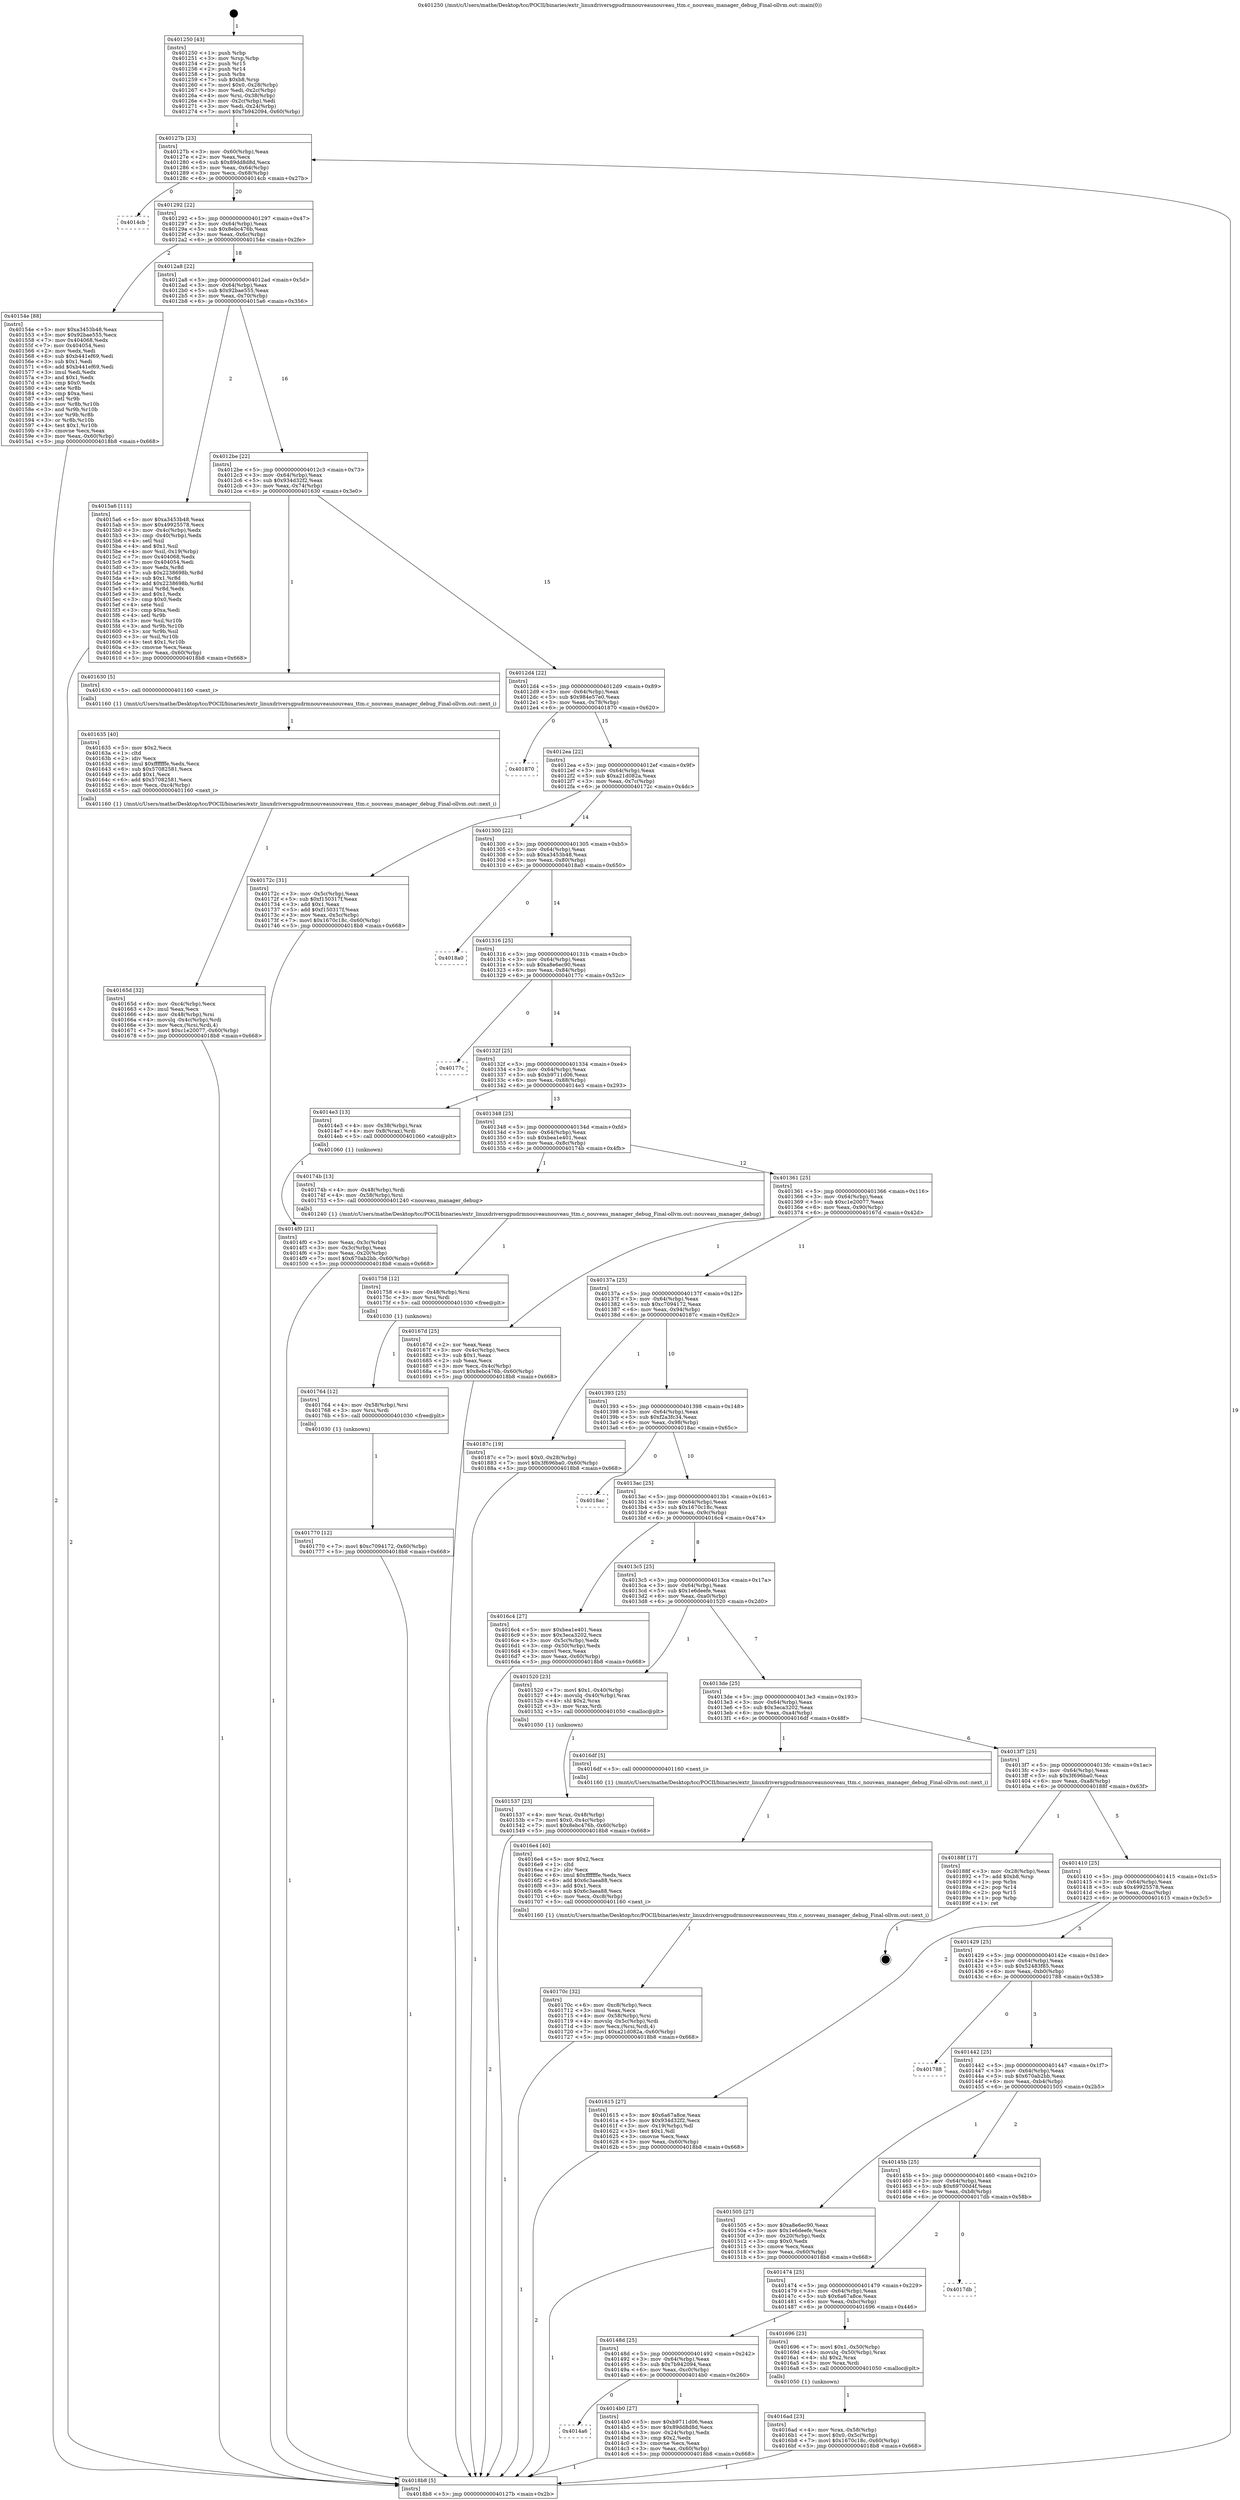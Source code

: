 digraph "0x401250" {
  label = "0x401250 (/mnt/c/Users/mathe/Desktop/tcc/POCII/binaries/extr_linuxdriversgpudrmnouveaunouveau_ttm.c_nouveau_manager_debug_Final-ollvm.out::main(0))"
  labelloc = "t"
  node[shape=record]

  Entry [label="",width=0.3,height=0.3,shape=circle,fillcolor=black,style=filled]
  "0x40127b" [label="{
     0x40127b [23]\l
     | [instrs]\l
     &nbsp;&nbsp;0x40127b \<+3\>: mov -0x60(%rbp),%eax\l
     &nbsp;&nbsp;0x40127e \<+2\>: mov %eax,%ecx\l
     &nbsp;&nbsp;0x401280 \<+6\>: sub $0x89dd8d8d,%ecx\l
     &nbsp;&nbsp;0x401286 \<+3\>: mov %eax,-0x64(%rbp)\l
     &nbsp;&nbsp;0x401289 \<+3\>: mov %ecx,-0x68(%rbp)\l
     &nbsp;&nbsp;0x40128c \<+6\>: je 00000000004014cb \<main+0x27b\>\l
  }"]
  "0x4014cb" [label="{
     0x4014cb\l
  }", style=dashed]
  "0x401292" [label="{
     0x401292 [22]\l
     | [instrs]\l
     &nbsp;&nbsp;0x401292 \<+5\>: jmp 0000000000401297 \<main+0x47\>\l
     &nbsp;&nbsp;0x401297 \<+3\>: mov -0x64(%rbp),%eax\l
     &nbsp;&nbsp;0x40129a \<+5\>: sub $0x8ebc476b,%eax\l
     &nbsp;&nbsp;0x40129f \<+3\>: mov %eax,-0x6c(%rbp)\l
     &nbsp;&nbsp;0x4012a2 \<+6\>: je 000000000040154e \<main+0x2fe\>\l
  }"]
  Exit [label="",width=0.3,height=0.3,shape=circle,fillcolor=black,style=filled,peripheries=2]
  "0x40154e" [label="{
     0x40154e [88]\l
     | [instrs]\l
     &nbsp;&nbsp;0x40154e \<+5\>: mov $0xa3453b48,%eax\l
     &nbsp;&nbsp;0x401553 \<+5\>: mov $0x92bae555,%ecx\l
     &nbsp;&nbsp;0x401558 \<+7\>: mov 0x404068,%edx\l
     &nbsp;&nbsp;0x40155f \<+7\>: mov 0x404054,%esi\l
     &nbsp;&nbsp;0x401566 \<+2\>: mov %edx,%edi\l
     &nbsp;&nbsp;0x401568 \<+6\>: sub $0xb441ef69,%edi\l
     &nbsp;&nbsp;0x40156e \<+3\>: sub $0x1,%edi\l
     &nbsp;&nbsp;0x401571 \<+6\>: add $0xb441ef69,%edi\l
     &nbsp;&nbsp;0x401577 \<+3\>: imul %edi,%edx\l
     &nbsp;&nbsp;0x40157a \<+3\>: and $0x1,%edx\l
     &nbsp;&nbsp;0x40157d \<+3\>: cmp $0x0,%edx\l
     &nbsp;&nbsp;0x401580 \<+4\>: sete %r8b\l
     &nbsp;&nbsp;0x401584 \<+3\>: cmp $0xa,%esi\l
     &nbsp;&nbsp;0x401587 \<+4\>: setl %r9b\l
     &nbsp;&nbsp;0x40158b \<+3\>: mov %r8b,%r10b\l
     &nbsp;&nbsp;0x40158e \<+3\>: and %r9b,%r10b\l
     &nbsp;&nbsp;0x401591 \<+3\>: xor %r9b,%r8b\l
     &nbsp;&nbsp;0x401594 \<+3\>: or %r8b,%r10b\l
     &nbsp;&nbsp;0x401597 \<+4\>: test $0x1,%r10b\l
     &nbsp;&nbsp;0x40159b \<+3\>: cmovne %ecx,%eax\l
     &nbsp;&nbsp;0x40159e \<+3\>: mov %eax,-0x60(%rbp)\l
     &nbsp;&nbsp;0x4015a1 \<+5\>: jmp 00000000004018b8 \<main+0x668\>\l
  }"]
  "0x4012a8" [label="{
     0x4012a8 [22]\l
     | [instrs]\l
     &nbsp;&nbsp;0x4012a8 \<+5\>: jmp 00000000004012ad \<main+0x5d\>\l
     &nbsp;&nbsp;0x4012ad \<+3\>: mov -0x64(%rbp),%eax\l
     &nbsp;&nbsp;0x4012b0 \<+5\>: sub $0x92bae555,%eax\l
     &nbsp;&nbsp;0x4012b5 \<+3\>: mov %eax,-0x70(%rbp)\l
     &nbsp;&nbsp;0x4012b8 \<+6\>: je 00000000004015a6 \<main+0x356\>\l
  }"]
  "0x401770" [label="{
     0x401770 [12]\l
     | [instrs]\l
     &nbsp;&nbsp;0x401770 \<+7\>: movl $0xc7094172,-0x60(%rbp)\l
     &nbsp;&nbsp;0x401777 \<+5\>: jmp 00000000004018b8 \<main+0x668\>\l
  }"]
  "0x4015a6" [label="{
     0x4015a6 [111]\l
     | [instrs]\l
     &nbsp;&nbsp;0x4015a6 \<+5\>: mov $0xa3453b48,%eax\l
     &nbsp;&nbsp;0x4015ab \<+5\>: mov $0x49925578,%ecx\l
     &nbsp;&nbsp;0x4015b0 \<+3\>: mov -0x4c(%rbp),%edx\l
     &nbsp;&nbsp;0x4015b3 \<+3\>: cmp -0x40(%rbp),%edx\l
     &nbsp;&nbsp;0x4015b6 \<+4\>: setl %sil\l
     &nbsp;&nbsp;0x4015ba \<+4\>: and $0x1,%sil\l
     &nbsp;&nbsp;0x4015be \<+4\>: mov %sil,-0x19(%rbp)\l
     &nbsp;&nbsp;0x4015c2 \<+7\>: mov 0x404068,%edx\l
     &nbsp;&nbsp;0x4015c9 \<+7\>: mov 0x404054,%edi\l
     &nbsp;&nbsp;0x4015d0 \<+3\>: mov %edx,%r8d\l
     &nbsp;&nbsp;0x4015d3 \<+7\>: sub $0x2238698b,%r8d\l
     &nbsp;&nbsp;0x4015da \<+4\>: sub $0x1,%r8d\l
     &nbsp;&nbsp;0x4015de \<+7\>: add $0x2238698b,%r8d\l
     &nbsp;&nbsp;0x4015e5 \<+4\>: imul %r8d,%edx\l
     &nbsp;&nbsp;0x4015e9 \<+3\>: and $0x1,%edx\l
     &nbsp;&nbsp;0x4015ec \<+3\>: cmp $0x0,%edx\l
     &nbsp;&nbsp;0x4015ef \<+4\>: sete %sil\l
     &nbsp;&nbsp;0x4015f3 \<+3\>: cmp $0xa,%edi\l
     &nbsp;&nbsp;0x4015f6 \<+4\>: setl %r9b\l
     &nbsp;&nbsp;0x4015fa \<+3\>: mov %sil,%r10b\l
     &nbsp;&nbsp;0x4015fd \<+3\>: and %r9b,%r10b\l
     &nbsp;&nbsp;0x401600 \<+3\>: xor %r9b,%sil\l
     &nbsp;&nbsp;0x401603 \<+3\>: or %sil,%r10b\l
     &nbsp;&nbsp;0x401606 \<+4\>: test $0x1,%r10b\l
     &nbsp;&nbsp;0x40160a \<+3\>: cmovne %ecx,%eax\l
     &nbsp;&nbsp;0x40160d \<+3\>: mov %eax,-0x60(%rbp)\l
     &nbsp;&nbsp;0x401610 \<+5\>: jmp 00000000004018b8 \<main+0x668\>\l
  }"]
  "0x4012be" [label="{
     0x4012be [22]\l
     | [instrs]\l
     &nbsp;&nbsp;0x4012be \<+5\>: jmp 00000000004012c3 \<main+0x73\>\l
     &nbsp;&nbsp;0x4012c3 \<+3\>: mov -0x64(%rbp),%eax\l
     &nbsp;&nbsp;0x4012c6 \<+5\>: sub $0x934d32f2,%eax\l
     &nbsp;&nbsp;0x4012cb \<+3\>: mov %eax,-0x74(%rbp)\l
     &nbsp;&nbsp;0x4012ce \<+6\>: je 0000000000401630 \<main+0x3e0\>\l
  }"]
  "0x401764" [label="{
     0x401764 [12]\l
     | [instrs]\l
     &nbsp;&nbsp;0x401764 \<+4\>: mov -0x58(%rbp),%rsi\l
     &nbsp;&nbsp;0x401768 \<+3\>: mov %rsi,%rdi\l
     &nbsp;&nbsp;0x40176b \<+5\>: call 0000000000401030 \<free@plt\>\l
     | [calls]\l
     &nbsp;&nbsp;0x401030 \{1\} (unknown)\l
  }"]
  "0x401630" [label="{
     0x401630 [5]\l
     | [instrs]\l
     &nbsp;&nbsp;0x401630 \<+5\>: call 0000000000401160 \<next_i\>\l
     | [calls]\l
     &nbsp;&nbsp;0x401160 \{1\} (/mnt/c/Users/mathe/Desktop/tcc/POCII/binaries/extr_linuxdriversgpudrmnouveaunouveau_ttm.c_nouveau_manager_debug_Final-ollvm.out::next_i)\l
  }"]
  "0x4012d4" [label="{
     0x4012d4 [22]\l
     | [instrs]\l
     &nbsp;&nbsp;0x4012d4 \<+5\>: jmp 00000000004012d9 \<main+0x89\>\l
     &nbsp;&nbsp;0x4012d9 \<+3\>: mov -0x64(%rbp),%eax\l
     &nbsp;&nbsp;0x4012dc \<+5\>: sub $0x984e57e0,%eax\l
     &nbsp;&nbsp;0x4012e1 \<+3\>: mov %eax,-0x78(%rbp)\l
     &nbsp;&nbsp;0x4012e4 \<+6\>: je 0000000000401870 \<main+0x620\>\l
  }"]
  "0x401758" [label="{
     0x401758 [12]\l
     | [instrs]\l
     &nbsp;&nbsp;0x401758 \<+4\>: mov -0x48(%rbp),%rsi\l
     &nbsp;&nbsp;0x40175c \<+3\>: mov %rsi,%rdi\l
     &nbsp;&nbsp;0x40175f \<+5\>: call 0000000000401030 \<free@plt\>\l
     | [calls]\l
     &nbsp;&nbsp;0x401030 \{1\} (unknown)\l
  }"]
  "0x401870" [label="{
     0x401870\l
  }", style=dashed]
  "0x4012ea" [label="{
     0x4012ea [22]\l
     | [instrs]\l
     &nbsp;&nbsp;0x4012ea \<+5\>: jmp 00000000004012ef \<main+0x9f\>\l
     &nbsp;&nbsp;0x4012ef \<+3\>: mov -0x64(%rbp),%eax\l
     &nbsp;&nbsp;0x4012f2 \<+5\>: sub $0xa21d082a,%eax\l
     &nbsp;&nbsp;0x4012f7 \<+3\>: mov %eax,-0x7c(%rbp)\l
     &nbsp;&nbsp;0x4012fa \<+6\>: je 000000000040172c \<main+0x4dc\>\l
  }"]
  "0x40170c" [label="{
     0x40170c [32]\l
     | [instrs]\l
     &nbsp;&nbsp;0x40170c \<+6\>: mov -0xc8(%rbp),%ecx\l
     &nbsp;&nbsp;0x401712 \<+3\>: imul %eax,%ecx\l
     &nbsp;&nbsp;0x401715 \<+4\>: mov -0x58(%rbp),%rsi\l
     &nbsp;&nbsp;0x401719 \<+4\>: movslq -0x5c(%rbp),%rdi\l
     &nbsp;&nbsp;0x40171d \<+3\>: mov %ecx,(%rsi,%rdi,4)\l
     &nbsp;&nbsp;0x401720 \<+7\>: movl $0xa21d082a,-0x60(%rbp)\l
     &nbsp;&nbsp;0x401727 \<+5\>: jmp 00000000004018b8 \<main+0x668\>\l
  }"]
  "0x40172c" [label="{
     0x40172c [31]\l
     | [instrs]\l
     &nbsp;&nbsp;0x40172c \<+3\>: mov -0x5c(%rbp),%eax\l
     &nbsp;&nbsp;0x40172f \<+5\>: sub $0xf150317f,%eax\l
     &nbsp;&nbsp;0x401734 \<+3\>: add $0x1,%eax\l
     &nbsp;&nbsp;0x401737 \<+5\>: add $0xf150317f,%eax\l
     &nbsp;&nbsp;0x40173c \<+3\>: mov %eax,-0x5c(%rbp)\l
     &nbsp;&nbsp;0x40173f \<+7\>: movl $0x1670c18c,-0x60(%rbp)\l
     &nbsp;&nbsp;0x401746 \<+5\>: jmp 00000000004018b8 \<main+0x668\>\l
  }"]
  "0x401300" [label="{
     0x401300 [22]\l
     | [instrs]\l
     &nbsp;&nbsp;0x401300 \<+5\>: jmp 0000000000401305 \<main+0xb5\>\l
     &nbsp;&nbsp;0x401305 \<+3\>: mov -0x64(%rbp),%eax\l
     &nbsp;&nbsp;0x401308 \<+5\>: sub $0xa3453b48,%eax\l
     &nbsp;&nbsp;0x40130d \<+3\>: mov %eax,-0x80(%rbp)\l
     &nbsp;&nbsp;0x401310 \<+6\>: je 00000000004018a0 \<main+0x650\>\l
  }"]
  "0x4016e4" [label="{
     0x4016e4 [40]\l
     | [instrs]\l
     &nbsp;&nbsp;0x4016e4 \<+5\>: mov $0x2,%ecx\l
     &nbsp;&nbsp;0x4016e9 \<+1\>: cltd\l
     &nbsp;&nbsp;0x4016ea \<+2\>: idiv %ecx\l
     &nbsp;&nbsp;0x4016ec \<+6\>: imul $0xfffffffe,%edx,%ecx\l
     &nbsp;&nbsp;0x4016f2 \<+6\>: add $0x6c3aea88,%ecx\l
     &nbsp;&nbsp;0x4016f8 \<+3\>: add $0x1,%ecx\l
     &nbsp;&nbsp;0x4016fb \<+6\>: sub $0x6c3aea88,%ecx\l
     &nbsp;&nbsp;0x401701 \<+6\>: mov %ecx,-0xc8(%rbp)\l
     &nbsp;&nbsp;0x401707 \<+5\>: call 0000000000401160 \<next_i\>\l
     | [calls]\l
     &nbsp;&nbsp;0x401160 \{1\} (/mnt/c/Users/mathe/Desktop/tcc/POCII/binaries/extr_linuxdriversgpudrmnouveaunouveau_ttm.c_nouveau_manager_debug_Final-ollvm.out::next_i)\l
  }"]
  "0x4018a0" [label="{
     0x4018a0\l
  }", style=dashed]
  "0x401316" [label="{
     0x401316 [25]\l
     | [instrs]\l
     &nbsp;&nbsp;0x401316 \<+5\>: jmp 000000000040131b \<main+0xcb\>\l
     &nbsp;&nbsp;0x40131b \<+3\>: mov -0x64(%rbp),%eax\l
     &nbsp;&nbsp;0x40131e \<+5\>: sub $0xa8e6ec90,%eax\l
     &nbsp;&nbsp;0x401323 \<+6\>: mov %eax,-0x84(%rbp)\l
     &nbsp;&nbsp;0x401329 \<+6\>: je 000000000040177c \<main+0x52c\>\l
  }"]
  "0x4016ad" [label="{
     0x4016ad [23]\l
     | [instrs]\l
     &nbsp;&nbsp;0x4016ad \<+4\>: mov %rax,-0x58(%rbp)\l
     &nbsp;&nbsp;0x4016b1 \<+7\>: movl $0x0,-0x5c(%rbp)\l
     &nbsp;&nbsp;0x4016b8 \<+7\>: movl $0x1670c18c,-0x60(%rbp)\l
     &nbsp;&nbsp;0x4016bf \<+5\>: jmp 00000000004018b8 \<main+0x668\>\l
  }"]
  "0x40177c" [label="{
     0x40177c\l
  }", style=dashed]
  "0x40132f" [label="{
     0x40132f [25]\l
     | [instrs]\l
     &nbsp;&nbsp;0x40132f \<+5\>: jmp 0000000000401334 \<main+0xe4\>\l
     &nbsp;&nbsp;0x401334 \<+3\>: mov -0x64(%rbp),%eax\l
     &nbsp;&nbsp;0x401337 \<+5\>: sub $0xb9711d06,%eax\l
     &nbsp;&nbsp;0x40133c \<+6\>: mov %eax,-0x88(%rbp)\l
     &nbsp;&nbsp;0x401342 \<+6\>: je 00000000004014e3 \<main+0x293\>\l
  }"]
  "0x40165d" [label="{
     0x40165d [32]\l
     | [instrs]\l
     &nbsp;&nbsp;0x40165d \<+6\>: mov -0xc4(%rbp),%ecx\l
     &nbsp;&nbsp;0x401663 \<+3\>: imul %eax,%ecx\l
     &nbsp;&nbsp;0x401666 \<+4\>: mov -0x48(%rbp),%rsi\l
     &nbsp;&nbsp;0x40166a \<+4\>: movslq -0x4c(%rbp),%rdi\l
     &nbsp;&nbsp;0x40166e \<+3\>: mov %ecx,(%rsi,%rdi,4)\l
     &nbsp;&nbsp;0x401671 \<+7\>: movl $0xc1e20077,-0x60(%rbp)\l
     &nbsp;&nbsp;0x401678 \<+5\>: jmp 00000000004018b8 \<main+0x668\>\l
  }"]
  "0x4014e3" [label="{
     0x4014e3 [13]\l
     | [instrs]\l
     &nbsp;&nbsp;0x4014e3 \<+4\>: mov -0x38(%rbp),%rax\l
     &nbsp;&nbsp;0x4014e7 \<+4\>: mov 0x8(%rax),%rdi\l
     &nbsp;&nbsp;0x4014eb \<+5\>: call 0000000000401060 \<atoi@plt\>\l
     | [calls]\l
     &nbsp;&nbsp;0x401060 \{1\} (unknown)\l
  }"]
  "0x401348" [label="{
     0x401348 [25]\l
     | [instrs]\l
     &nbsp;&nbsp;0x401348 \<+5\>: jmp 000000000040134d \<main+0xfd\>\l
     &nbsp;&nbsp;0x40134d \<+3\>: mov -0x64(%rbp),%eax\l
     &nbsp;&nbsp;0x401350 \<+5\>: sub $0xbea1e401,%eax\l
     &nbsp;&nbsp;0x401355 \<+6\>: mov %eax,-0x8c(%rbp)\l
     &nbsp;&nbsp;0x40135b \<+6\>: je 000000000040174b \<main+0x4fb\>\l
  }"]
  "0x401635" [label="{
     0x401635 [40]\l
     | [instrs]\l
     &nbsp;&nbsp;0x401635 \<+5\>: mov $0x2,%ecx\l
     &nbsp;&nbsp;0x40163a \<+1\>: cltd\l
     &nbsp;&nbsp;0x40163b \<+2\>: idiv %ecx\l
     &nbsp;&nbsp;0x40163d \<+6\>: imul $0xfffffffe,%edx,%ecx\l
     &nbsp;&nbsp;0x401643 \<+6\>: sub $0x57082581,%ecx\l
     &nbsp;&nbsp;0x401649 \<+3\>: add $0x1,%ecx\l
     &nbsp;&nbsp;0x40164c \<+6\>: add $0x57082581,%ecx\l
     &nbsp;&nbsp;0x401652 \<+6\>: mov %ecx,-0xc4(%rbp)\l
     &nbsp;&nbsp;0x401658 \<+5\>: call 0000000000401160 \<next_i\>\l
     | [calls]\l
     &nbsp;&nbsp;0x401160 \{1\} (/mnt/c/Users/mathe/Desktop/tcc/POCII/binaries/extr_linuxdriversgpudrmnouveaunouveau_ttm.c_nouveau_manager_debug_Final-ollvm.out::next_i)\l
  }"]
  "0x40174b" [label="{
     0x40174b [13]\l
     | [instrs]\l
     &nbsp;&nbsp;0x40174b \<+4\>: mov -0x48(%rbp),%rdi\l
     &nbsp;&nbsp;0x40174f \<+4\>: mov -0x58(%rbp),%rsi\l
     &nbsp;&nbsp;0x401753 \<+5\>: call 0000000000401240 \<nouveau_manager_debug\>\l
     | [calls]\l
     &nbsp;&nbsp;0x401240 \{1\} (/mnt/c/Users/mathe/Desktop/tcc/POCII/binaries/extr_linuxdriversgpudrmnouveaunouveau_ttm.c_nouveau_manager_debug_Final-ollvm.out::nouveau_manager_debug)\l
  }"]
  "0x401361" [label="{
     0x401361 [25]\l
     | [instrs]\l
     &nbsp;&nbsp;0x401361 \<+5\>: jmp 0000000000401366 \<main+0x116\>\l
     &nbsp;&nbsp;0x401366 \<+3\>: mov -0x64(%rbp),%eax\l
     &nbsp;&nbsp;0x401369 \<+5\>: sub $0xc1e20077,%eax\l
     &nbsp;&nbsp;0x40136e \<+6\>: mov %eax,-0x90(%rbp)\l
     &nbsp;&nbsp;0x401374 \<+6\>: je 000000000040167d \<main+0x42d\>\l
  }"]
  "0x401537" [label="{
     0x401537 [23]\l
     | [instrs]\l
     &nbsp;&nbsp;0x401537 \<+4\>: mov %rax,-0x48(%rbp)\l
     &nbsp;&nbsp;0x40153b \<+7\>: movl $0x0,-0x4c(%rbp)\l
     &nbsp;&nbsp;0x401542 \<+7\>: movl $0x8ebc476b,-0x60(%rbp)\l
     &nbsp;&nbsp;0x401549 \<+5\>: jmp 00000000004018b8 \<main+0x668\>\l
  }"]
  "0x40167d" [label="{
     0x40167d [25]\l
     | [instrs]\l
     &nbsp;&nbsp;0x40167d \<+2\>: xor %eax,%eax\l
     &nbsp;&nbsp;0x40167f \<+3\>: mov -0x4c(%rbp),%ecx\l
     &nbsp;&nbsp;0x401682 \<+3\>: sub $0x1,%eax\l
     &nbsp;&nbsp;0x401685 \<+2\>: sub %eax,%ecx\l
     &nbsp;&nbsp;0x401687 \<+3\>: mov %ecx,-0x4c(%rbp)\l
     &nbsp;&nbsp;0x40168a \<+7\>: movl $0x8ebc476b,-0x60(%rbp)\l
     &nbsp;&nbsp;0x401691 \<+5\>: jmp 00000000004018b8 \<main+0x668\>\l
  }"]
  "0x40137a" [label="{
     0x40137a [25]\l
     | [instrs]\l
     &nbsp;&nbsp;0x40137a \<+5\>: jmp 000000000040137f \<main+0x12f\>\l
     &nbsp;&nbsp;0x40137f \<+3\>: mov -0x64(%rbp),%eax\l
     &nbsp;&nbsp;0x401382 \<+5\>: sub $0xc7094172,%eax\l
     &nbsp;&nbsp;0x401387 \<+6\>: mov %eax,-0x94(%rbp)\l
     &nbsp;&nbsp;0x40138d \<+6\>: je 000000000040187c \<main+0x62c\>\l
  }"]
  "0x4014f0" [label="{
     0x4014f0 [21]\l
     | [instrs]\l
     &nbsp;&nbsp;0x4014f0 \<+3\>: mov %eax,-0x3c(%rbp)\l
     &nbsp;&nbsp;0x4014f3 \<+3\>: mov -0x3c(%rbp),%eax\l
     &nbsp;&nbsp;0x4014f6 \<+3\>: mov %eax,-0x20(%rbp)\l
     &nbsp;&nbsp;0x4014f9 \<+7\>: movl $0x670ab2bb,-0x60(%rbp)\l
     &nbsp;&nbsp;0x401500 \<+5\>: jmp 00000000004018b8 \<main+0x668\>\l
  }"]
  "0x40187c" [label="{
     0x40187c [19]\l
     | [instrs]\l
     &nbsp;&nbsp;0x40187c \<+7\>: movl $0x0,-0x28(%rbp)\l
     &nbsp;&nbsp;0x401883 \<+7\>: movl $0x3f696ba0,-0x60(%rbp)\l
     &nbsp;&nbsp;0x40188a \<+5\>: jmp 00000000004018b8 \<main+0x668\>\l
  }"]
  "0x401393" [label="{
     0x401393 [25]\l
     | [instrs]\l
     &nbsp;&nbsp;0x401393 \<+5\>: jmp 0000000000401398 \<main+0x148\>\l
     &nbsp;&nbsp;0x401398 \<+3\>: mov -0x64(%rbp),%eax\l
     &nbsp;&nbsp;0x40139b \<+5\>: sub $0xf2a3fc34,%eax\l
     &nbsp;&nbsp;0x4013a0 \<+6\>: mov %eax,-0x98(%rbp)\l
     &nbsp;&nbsp;0x4013a6 \<+6\>: je 00000000004018ac \<main+0x65c\>\l
  }"]
  "0x401250" [label="{
     0x401250 [43]\l
     | [instrs]\l
     &nbsp;&nbsp;0x401250 \<+1\>: push %rbp\l
     &nbsp;&nbsp;0x401251 \<+3\>: mov %rsp,%rbp\l
     &nbsp;&nbsp;0x401254 \<+2\>: push %r15\l
     &nbsp;&nbsp;0x401256 \<+2\>: push %r14\l
     &nbsp;&nbsp;0x401258 \<+1\>: push %rbx\l
     &nbsp;&nbsp;0x401259 \<+7\>: sub $0xb8,%rsp\l
     &nbsp;&nbsp;0x401260 \<+7\>: movl $0x0,-0x28(%rbp)\l
     &nbsp;&nbsp;0x401267 \<+3\>: mov %edi,-0x2c(%rbp)\l
     &nbsp;&nbsp;0x40126a \<+4\>: mov %rsi,-0x38(%rbp)\l
     &nbsp;&nbsp;0x40126e \<+3\>: mov -0x2c(%rbp),%edi\l
     &nbsp;&nbsp;0x401271 \<+3\>: mov %edi,-0x24(%rbp)\l
     &nbsp;&nbsp;0x401274 \<+7\>: movl $0x7b942094,-0x60(%rbp)\l
  }"]
  "0x4018ac" [label="{
     0x4018ac\l
  }", style=dashed]
  "0x4013ac" [label="{
     0x4013ac [25]\l
     | [instrs]\l
     &nbsp;&nbsp;0x4013ac \<+5\>: jmp 00000000004013b1 \<main+0x161\>\l
     &nbsp;&nbsp;0x4013b1 \<+3\>: mov -0x64(%rbp),%eax\l
     &nbsp;&nbsp;0x4013b4 \<+5\>: sub $0x1670c18c,%eax\l
     &nbsp;&nbsp;0x4013b9 \<+6\>: mov %eax,-0x9c(%rbp)\l
     &nbsp;&nbsp;0x4013bf \<+6\>: je 00000000004016c4 \<main+0x474\>\l
  }"]
  "0x4018b8" [label="{
     0x4018b8 [5]\l
     | [instrs]\l
     &nbsp;&nbsp;0x4018b8 \<+5\>: jmp 000000000040127b \<main+0x2b\>\l
  }"]
  "0x4016c4" [label="{
     0x4016c4 [27]\l
     | [instrs]\l
     &nbsp;&nbsp;0x4016c4 \<+5\>: mov $0xbea1e401,%eax\l
     &nbsp;&nbsp;0x4016c9 \<+5\>: mov $0x3eca3202,%ecx\l
     &nbsp;&nbsp;0x4016ce \<+3\>: mov -0x5c(%rbp),%edx\l
     &nbsp;&nbsp;0x4016d1 \<+3\>: cmp -0x50(%rbp),%edx\l
     &nbsp;&nbsp;0x4016d4 \<+3\>: cmovl %ecx,%eax\l
     &nbsp;&nbsp;0x4016d7 \<+3\>: mov %eax,-0x60(%rbp)\l
     &nbsp;&nbsp;0x4016da \<+5\>: jmp 00000000004018b8 \<main+0x668\>\l
  }"]
  "0x4013c5" [label="{
     0x4013c5 [25]\l
     | [instrs]\l
     &nbsp;&nbsp;0x4013c5 \<+5\>: jmp 00000000004013ca \<main+0x17a\>\l
     &nbsp;&nbsp;0x4013ca \<+3\>: mov -0x64(%rbp),%eax\l
     &nbsp;&nbsp;0x4013cd \<+5\>: sub $0x1e6deefe,%eax\l
     &nbsp;&nbsp;0x4013d2 \<+6\>: mov %eax,-0xa0(%rbp)\l
     &nbsp;&nbsp;0x4013d8 \<+6\>: je 0000000000401520 \<main+0x2d0\>\l
  }"]
  "0x4014a6" [label="{
     0x4014a6\l
  }", style=dashed]
  "0x401520" [label="{
     0x401520 [23]\l
     | [instrs]\l
     &nbsp;&nbsp;0x401520 \<+7\>: movl $0x1,-0x40(%rbp)\l
     &nbsp;&nbsp;0x401527 \<+4\>: movslq -0x40(%rbp),%rax\l
     &nbsp;&nbsp;0x40152b \<+4\>: shl $0x2,%rax\l
     &nbsp;&nbsp;0x40152f \<+3\>: mov %rax,%rdi\l
     &nbsp;&nbsp;0x401532 \<+5\>: call 0000000000401050 \<malloc@plt\>\l
     | [calls]\l
     &nbsp;&nbsp;0x401050 \{1\} (unknown)\l
  }"]
  "0x4013de" [label="{
     0x4013de [25]\l
     | [instrs]\l
     &nbsp;&nbsp;0x4013de \<+5\>: jmp 00000000004013e3 \<main+0x193\>\l
     &nbsp;&nbsp;0x4013e3 \<+3\>: mov -0x64(%rbp),%eax\l
     &nbsp;&nbsp;0x4013e6 \<+5\>: sub $0x3eca3202,%eax\l
     &nbsp;&nbsp;0x4013eb \<+6\>: mov %eax,-0xa4(%rbp)\l
     &nbsp;&nbsp;0x4013f1 \<+6\>: je 00000000004016df \<main+0x48f\>\l
  }"]
  "0x4014b0" [label="{
     0x4014b0 [27]\l
     | [instrs]\l
     &nbsp;&nbsp;0x4014b0 \<+5\>: mov $0xb9711d06,%eax\l
     &nbsp;&nbsp;0x4014b5 \<+5\>: mov $0x89dd8d8d,%ecx\l
     &nbsp;&nbsp;0x4014ba \<+3\>: mov -0x24(%rbp),%edx\l
     &nbsp;&nbsp;0x4014bd \<+3\>: cmp $0x2,%edx\l
     &nbsp;&nbsp;0x4014c0 \<+3\>: cmovne %ecx,%eax\l
     &nbsp;&nbsp;0x4014c3 \<+3\>: mov %eax,-0x60(%rbp)\l
     &nbsp;&nbsp;0x4014c6 \<+5\>: jmp 00000000004018b8 \<main+0x668\>\l
  }"]
  "0x4016df" [label="{
     0x4016df [5]\l
     | [instrs]\l
     &nbsp;&nbsp;0x4016df \<+5\>: call 0000000000401160 \<next_i\>\l
     | [calls]\l
     &nbsp;&nbsp;0x401160 \{1\} (/mnt/c/Users/mathe/Desktop/tcc/POCII/binaries/extr_linuxdriversgpudrmnouveaunouveau_ttm.c_nouveau_manager_debug_Final-ollvm.out::next_i)\l
  }"]
  "0x4013f7" [label="{
     0x4013f7 [25]\l
     | [instrs]\l
     &nbsp;&nbsp;0x4013f7 \<+5\>: jmp 00000000004013fc \<main+0x1ac\>\l
     &nbsp;&nbsp;0x4013fc \<+3\>: mov -0x64(%rbp),%eax\l
     &nbsp;&nbsp;0x4013ff \<+5\>: sub $0x3f696ba0,%eax\l
     &nbsp;&nbsp;0x401404 \<+6\>: mov %eax,-0xa8(%rbp)\l
     &nbsp;&nbsp;0x40140a \<+6\>: je 000000000040188f \<main+0x63f\>\l
  }"]
  "0x40148d" [label="{
     0x40148d [25]\l
     | [instrs]\l
     &nbsp;&nbsp;0x40148d \<+5\>: jmp 0000000000401492 \<main+0x242\>\l
     &nbsp;&nbsp;0x401492 \<+3\>: mov -0x64(%rbp),%eax\l
     &nbsp;&nbsp;0x401495 \<+5\>: sub $0x7b942094,%eax\l
     &nbsp;&nbsp;0x40149a \<+6\>: mov %eax,-0xc0(%rbp)\l
     &nbsp;&nbsp;0x4014a0 \<+6\>: je 00000000004014b0 \<main+0x260\>\l
  }"]
  "0x40188f" [label="{
     0x40188f [17]\l
     | [instrs]\l
     &nbsp;&nbsp;0x40188f \<+3\>: mov -0x28(%rbp),%eax\l
     &nbsp;&nbsp;0x401892 \<+7\>: add $0xb8,%rsp\l
     &nbsp;&nbsp;0x401899 \<+1\>: pop %rbx\l
     &nbsp;&nbsp;0x40189a \<+2\>: pop %r14\l
     &nbsp;&nbsp;0x40189c \<+2\>: pop %r15\l
     &nbsp;&nbsp;0x40189e \<+1\>: pop %rbp\l
     &nbsp;&nbsp;0x40189f \<+1\>: ret\l
  }"]
  "0x401410" [label="{
     0x401410 [25]\l
     | [instrs]\l
     &nbsp;&nbsp;0x401410 \<+5\>: jmp 0000000000401415 \<main+0x1c5\>\l
     &nbsp;&nbsp;0x401415 \<+3\>: mov -0x64(%rbp),%eax\l
     &nbsp;&nbsp;0x401418 \<+5\>: sub $0x49925578,%eax\l
     &nbsp;&nbsp;0x40141d \<+6\>: mov %eax,-0xac(%rbp)\l
     &nbsp;&nbsp;0x401423 \<+6\>: je 0000000000401615 \<main+0x3c5\>\l
  }"]
  "0x401696" [label="{
     0x401696 [23]\l
     | [instrs]\l
     &nbsp;&nbsp;0x401696 \<+7\>: movl $0x1,-0x50(%rbp)\l
     &nbsp;&nbsp;0x40169d \<+4\>: movslq -0x50(%rbp),%rax\l
     &nbsp;&nbsp;0x4016a1 \<+4\>: shl $0x2,%rax\l
     &nbsp;&nbsp;0x4016a5 \<+3\>: mov %rax,%rdi\l
     &nbsp;&nbsp;0x4016a8 \<+5\>: call 0000000000401050 \<malloc@plt\>\l
     | [calls]\l
     &nbsp;&nbsp;0x401050 \{1\} (unknown)\l
  }"]
  "0x401615" [label="{
     0x401615 [27]\l
     | [instrs]\l
     &nbsp;&nbsp;0x401615 \<+5\>: mov $0x6a67a8ce,%eax\l
     &nbsp;&nbsp;0x40161a \<+5\>: mov $0x934d32f2,%ecx\l
     &nbsp;&nbsp;0x40161f \<+3\>: mov -0x19(%rbp),%dl\l
     &nbsp;&nbsp;0x401622 \<+3\>: test $0x1,%dl\l
     &nbsp;&nbsp;0x401625 \<+3\>: cmovne %ecx,%eax\l
     &nbsp;&nbsp;0x401628 \<+3\>: mov %eax,-0x60(%rbp)\l
     &nbsp;&nbsp;0x40162b \<+5\>: jmp 00000000004018b8 \<main+0x668\>\l
  }"]
  "0x401429" [label="{
     0x401429 [25]\l
     | [instrs]\l
     &nbsp;&nbsp;0x401429 \<+5\>: jmp 000000000040142e \<main+0x1de\>\l
     &nbsp;&nbsp;0x40142e \<+3\>: mov -0x64(%rbp),%eax\l
     &nbsp;&nbsp;0x401431 \<+5\>: sub $0x52483f85,%eax\l
     &nbsp;&nbsp;0x401436 \<+6\>: mov %eax,-0xb0(%rbp)\l
     &nbsp;&nbsp;0x40143c \<+6\>: je 0000000000401788 \<main+0x538\>\l
  }"]
  "0x401474" [label="{
     0x401474 [25]\l
     | [instrs]\l
     &nbsp;&nbsp;0x401474 \<+5\>: jmp 0000000000401479 \<main+0x229\>\l
     &nbsp;&nbsp;0x401479 \<+3\>: mov -0x64(%rbp),%eax\l
     &nbsp;&nbsp;0x40147c \<+5\>: sub $0x6a67a8ce,%eax\l
     &nbsp;&nbsp;0x401481 \<+6\>: mov %eax,-0xbc(%rbp)\l
     &nbsp;&nbsp;0x401487 \<+6\>: je 0000000000401696 \<main+0x446\>\l
  }"]
  "0x401788" [label="{
     0x401788\l
  }", style=dashed]
  "0x401442" [label="{
     0x401442 [25]\l
     | [instrs]\l
     &nbsp;&nbsp;0x401442 \<+5\>: jmp 0000000000401447 \<main+0x1f7\>\l
     &nbsp;&nbsp;0x401447 \<+3\>: mov -0x64(%rbp),%eax\l
     &nbsp;&nbsp;0x40144a \<+5\>: sub $0x670ab2bb,%eax\l
     &nbsp;&nbsp;0x40144f \<+6\>: mov %eax,-0xb4(%rbp)\l
     &nbsp;&nbsp;0x401455 \<+6\>: je 0000000000401505 \<main+0x2b5\>\l
  }"]
  "0x4017db" [label="{
     0x4017db\l
  }", style=dashed]
  "0x401505" [label="{
     0x401505 [27]\l
     | [instrs]\l
     &nbsp;&nbsp;0x401505 \<+5\>: mov $0xa8e6ec90,%eax\l
     &nbsp;&nbsp;0x40150a \<+5\>: mov $0x1e6deefe,%ecx\l
     &nbsp;&nbsp;0x40150f \<+3\>: mov -0x20(%rbp),%edx\l
     &nbsp;&nbsp;0x401512 \<+3\>: cmp $0x0,%edx\l
     &nbsp;&nbsp;0x401515 \<+3\>: cmove %ecx,%eax\l
     &nbsp;&nbsp;0x401518 \<+3\>: mov %eax,-0x60(%rbp)\l
     &nbsp;&nbsp;0x40151b \<+5\>: jmp 00000000004018b8 \<main+0x668\>\l
  }"]
  "0x40145b" [label="{
     0x40145b [25]\l
     | [instrs]\l
     &nbsp;&nbsp;0x40145b \<+5\>: jmp 0000000000401460 \<main+0x210\>\l
     &nbsp;&nbsp;0x401460 \<+3\>: mov -0x64(%rbp),%eax\l
     &nbsp;&nbsp;0x401463 \<+5\>: sub $0x69700d4f,%eax\l
     &nbsp;&nbsp;0x401468 \<+6\>: mov %eax,-0xb8(%rbp)\l
     &nbsp;&nbsp;0x40146e \<+6\>: je 00000000004017db \<main+0x58b\>\l
  }"]
  Entry -> "0x401250" [label=" 1"]
  "0x40127b" -> "0x4014cb" [label=" 0"]
  "0x40127b" -> "0x401292" [label=" 20"]
  "0x40188f" -> Exit [label=" 1"]
  "0x401292" -> "0x40154e" [label=" 2"]
  "0x401292" -> "0x4012a8" [label=" 18"]
  "0x40187c" -> "0x4018b8" [label=" 1"]
  "0x4012a8" -> "0x4015a6" [label=" 2"]
  "0x4012a8" -> "0x4012be" [label=" 16"]
  "0x401770" -> "0x4018b8" [label=" 1"]
  "0x4012be" -> "0x401630" [label=" 1"]
  "0x4012be" -> "0x4012d4" [label=" 15"]
  "0x401764" -> "0x401770" [label=" 1"]
  "0x4012d4" -> "0x401870" [label=" 0"]
  "0x4012d4" -> "0x4012ea" [label=" 15"]
  "0x401758" -> "0x401764" [label=" 1"]
  "0x4012ea" -> "0x40172c" [label=" 1"]
  "0x4012ea" -> "0x401300" [label=" 14"]
  "0x40174b" -> "0x401758" [label=" 1"]
  "0x401300" -> "0x4018a0" [label=" 0"]
  "0x401300" -> "0x401316" [label=" 14"]
  "0x40172c" -> "0x4018b8" [label=" 1"]
  "0x401316" -> "0x40177c" [label=" 0"]
  "0x401316" -> "0x40132f" [label=" 14"]
  "0x40170c" -> "0x4018b8" [label=" 1"]
  "0x40132f" -> "0x4014e3" [label=" 1"]
  "0x40132f" -> "0x401348" [label=" 13"]
  "0x4016e4" -> "0x40170c" [label=" 1"]
  "0x401348" -> "0x40174b" [label=" 1"]
  "0x401348" -> "0x401361" [label=" 12"]
  "0x4016df" -> "0x4016e4" [label=" 1"]
  "0x401361" -> "0x40167d" [label=" 1"]
  "0x401361" -> "0x40137a" [label=" 11"]
  "0x4016c4" -> "0x4018b8" [label=" 2"]
  "0x40137a" -> "0x40187c" [label=" 1"]
  "0x40137a" -> "0x401393" [label=" 10"]
  "0x4016ad" -> "0x4018b8" [label=" 1"]
  "0x401393" -> "0x4018ac" [label=" 0"]
  "0x401393" -> "0x4013ac" [label=" 10"]
  "0x401696" -> "0x4016ad" [label=" 1"]
  "0x4013ac" -> "0x4016c4" [label=" 2"]
  "0x4013ac" -> "0x4013c5" [label=" 8"]
  "0x40167d" -> "0x4018b8" [label=" 1"]
  "0x4013c5" -> "0x401520" [label=" 1"]
  "0x4013c5" -> "0x4013de" [label=" 7"]
  "0x40165d" -> "0x4018b8" [label=" 1"]
  "0x4013de" -> "0x4016df" [label=" 1"]
  "0x4013de" -> "0x4013f7" [label=" 6"]
  "0x401635" -> "0x40165d" [label=" 1"]
  "0x4013f7" -> "0x40188f" [label=" 1"]
  "0x4013f7" -> "0x401410" [label=" 5"]
  "0x401615" -> "0x4018b8" [label=" 2"]
  "0x401410" -> "0x401615" [label=" 2"]
  "0x401410" -> "0x401429" [label=" 3"]
  "0x4015a6" -> "0x4018b8" [label=" 2"]
  "0x401429" -> "0x401788" [label=" 0"]
  "0x401429" -> "0x401442" [label=" 3"]
  "0x401537" -> "0x4018b8" [label=" 1"]
  "0x401442" -> "0x401505" [label=" 1"]
  "0x401442" -> "0x40145b" [label=" 2"]
  "0x401520" -> "0x401537" [label=" 1"]
  "0x40145b" -> "0x4017db" [label=" 0"]
  "0x40145b" -> "0x401474" [label=" 2"]
  "0x40154e" -> "0x4018b8" [label=" 2"]
  "0x401474" -> "0x401696" [label=" 1"]
  "0x401474" -> "0x40148d" [label=" 1"]
  "0x401630" -> "0x401635" [label=" 1"]
  "0x40148d" -> "0x4014b0" [label=" 1"]
  "0x40148d" -> "0x4014a6" [label=" 0"]
  "0x4014b0" -> "0x4018b8" [label=" 1"]
  "0x401250" -> "0x40127b" [label=" 1"]
  "0x4018b8" -> "0x40127b" [label=" 19"]
  "0x4014e3" -> "0x4014f0" [label=" 1"]
  "0x4014f0" -> "0x4018b8" [label=" 1"]
  "0x401505" -> "0x4018b8" [label=" 1"]
}
